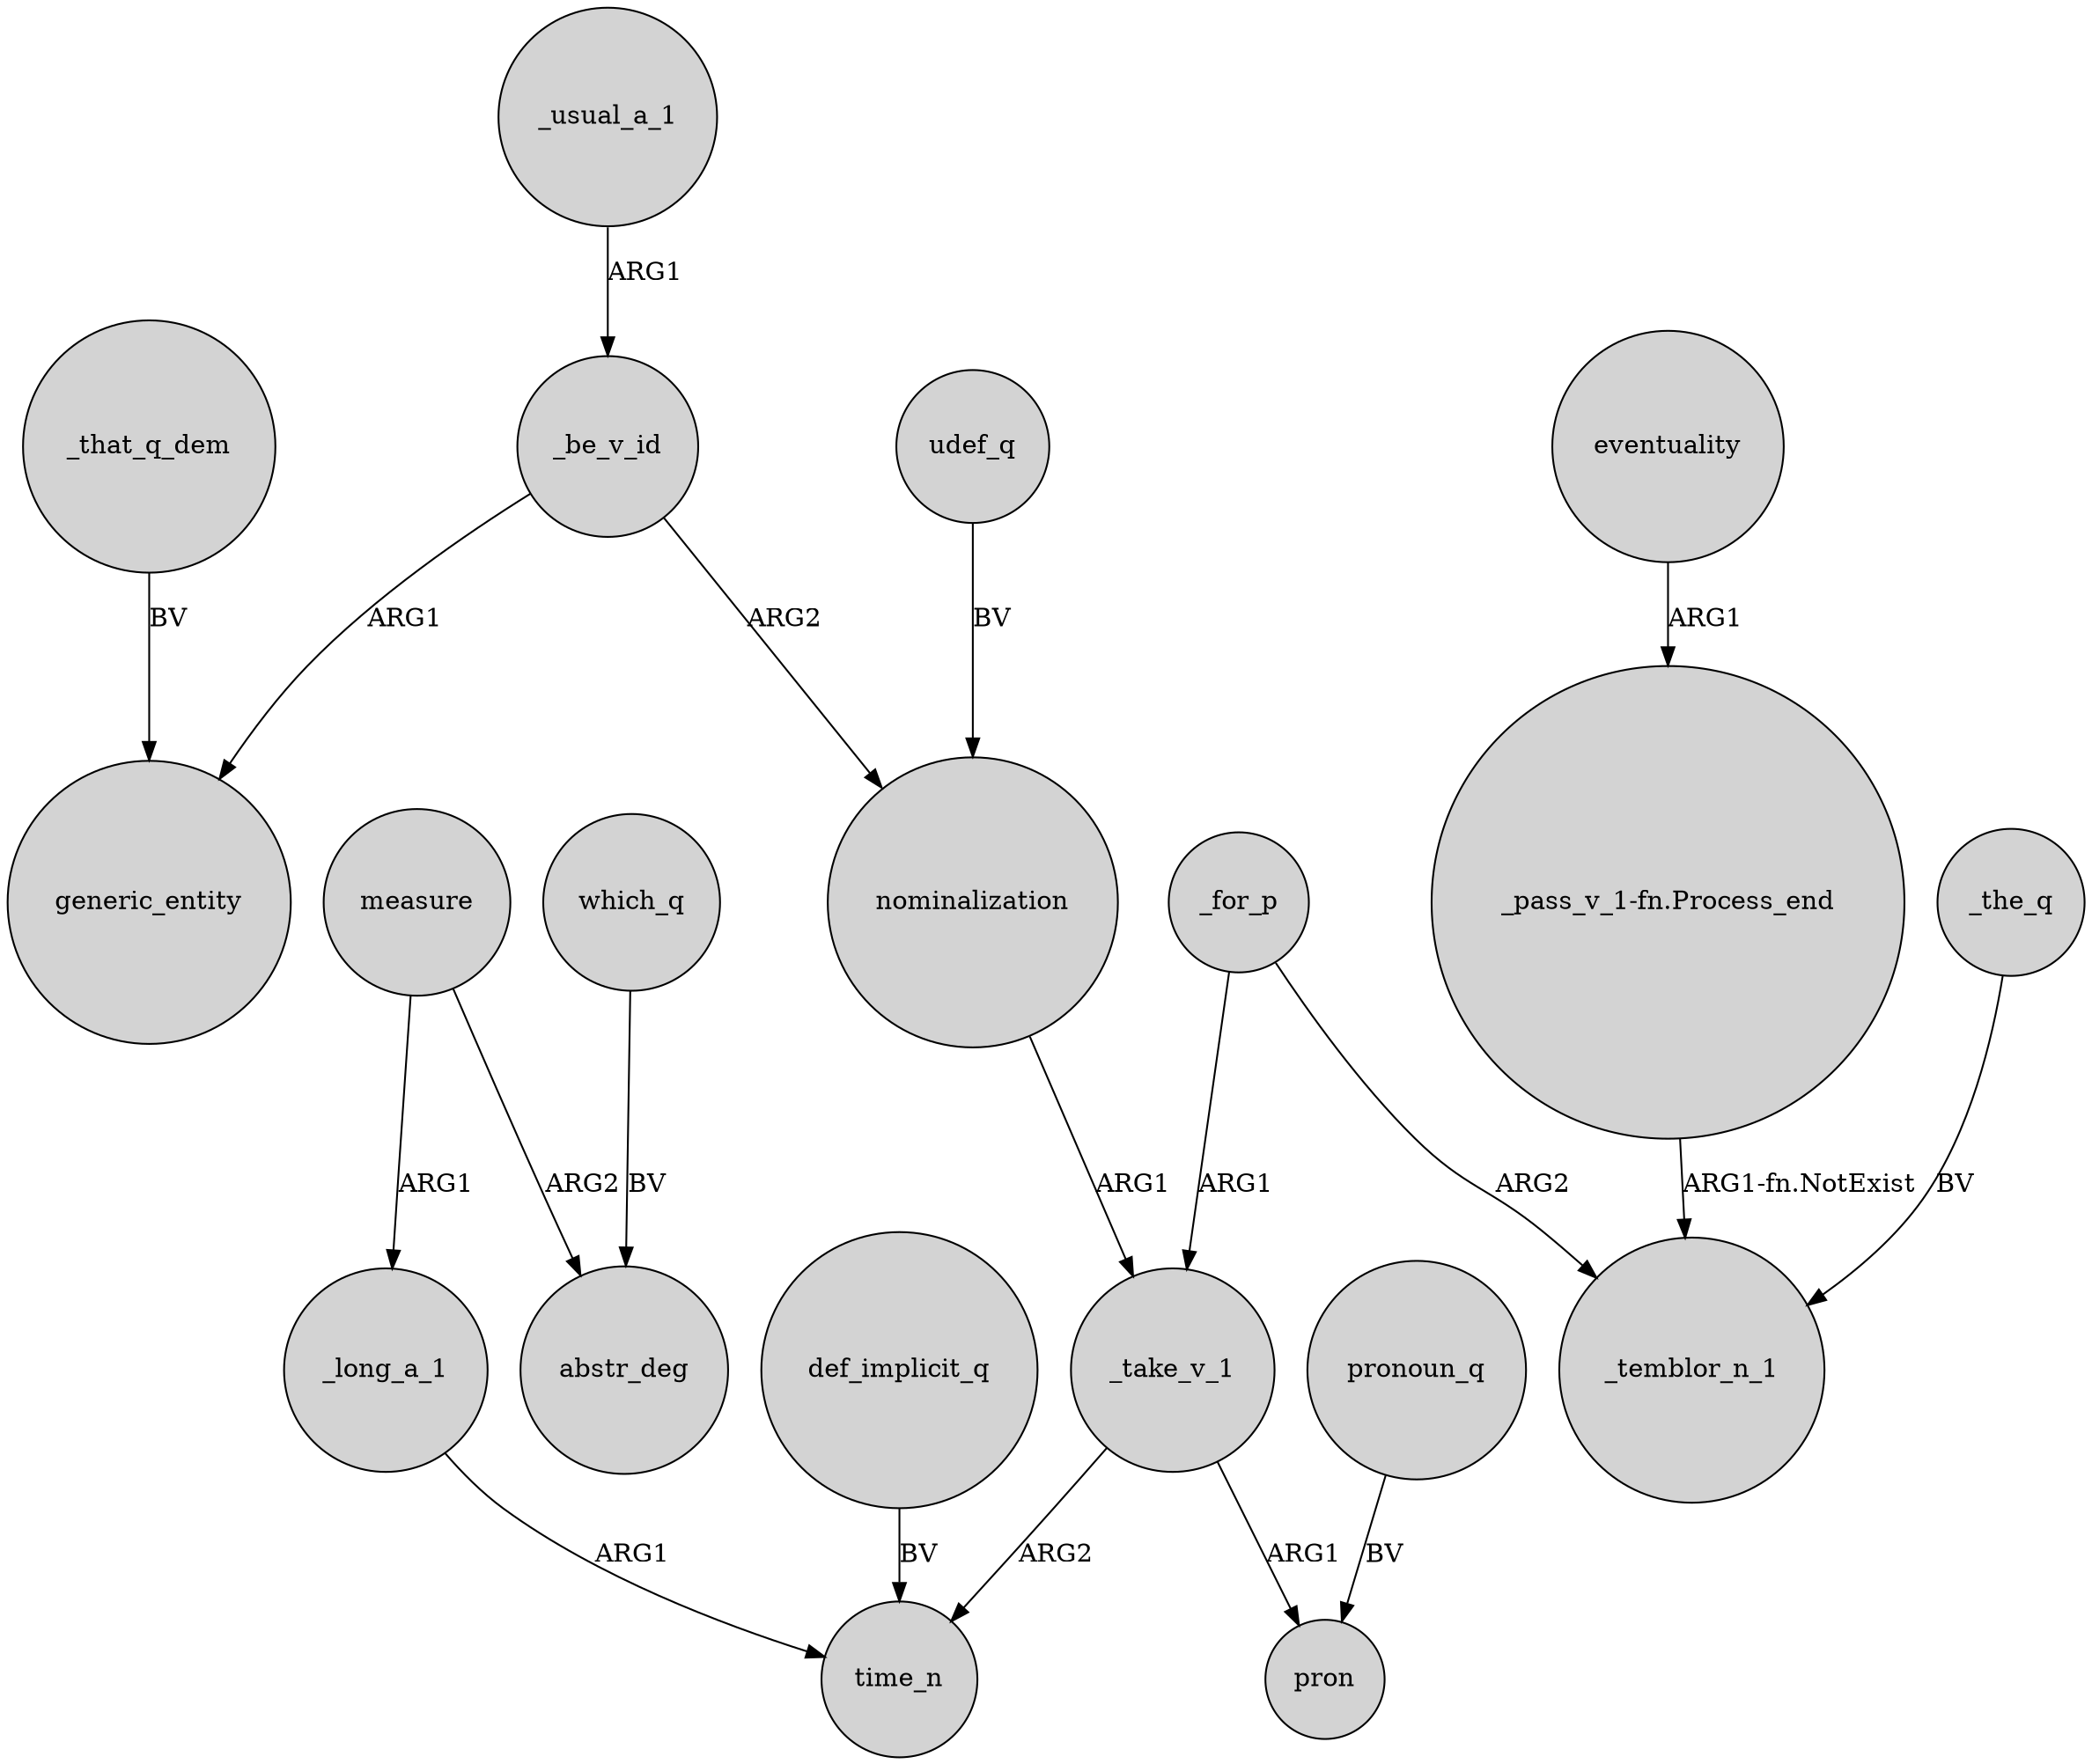 digraph {
	node [shape=circle style=filled]
	_usual_a_1 -> _be_v_id [label=ARG1]
	measure -> abstr_deg [label=ARG2]
	measure -> _long_a_1 [label=ARG1]
	_take_v_1 -> time_n [label=ARG2]
	_for_p -> _take_v_1 [label=ARG1]
	_that_q_dem -> generic_entity [label=BV]
	nominalization -> _take_v_1 [label=ARG1]
	_be_v_id -> generic_entity [label=ARG1]
	_take_v_1 -> pron [label=ARG1]
	_for_p -> _temblor_n_1 [label=ARG2]
	_long_a_1 -> time_n [label=ARG1]
	_the_q -> _temblor_n_1 [label=BV]
	pronoun_q -> pron [label=BV]
	_be_v_id -> nominalization [label=ARG2]
	which_q -> abstr_deg [label=BV]
	"_pass_v_1-fn.Process_end" -> _temblor_n_1 [label="ARG1-fn.NotExist"]
	udef_q -> nominalization [label=BV]
	eventuality -> "_pass_v_1-fn.Process_end" [label=ARG1]
	def_implicit_q -> time_n [label=BV]
}
